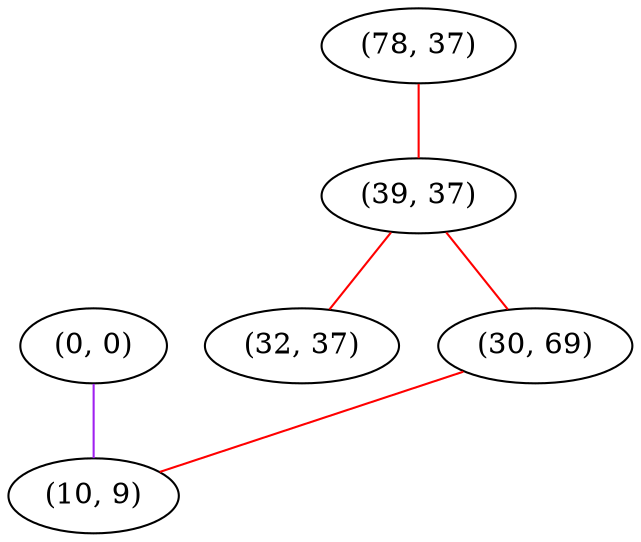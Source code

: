 graph "" {
"(0, 0)";
"(78, 37)";
"(39, 37)";
"(32, 37)";
"(30, 69)";
"(10, 9)";
"(0, 0)" -- "(10, 9)"  [color=purple, key=0, weight=4];
"(78, 37)" -- "(39, 37)"  [color=red, key=0, weight=1];
"(39, 37)" -- "(32, 37)"  [color=red, key=0, weight=1];
"(39, 37)" -- "(30, 69)"  [color=red, key=0, weight=1];
"(30, 69)" -- "(10, 9)"  [color=red, key=0, weight=1];
}

